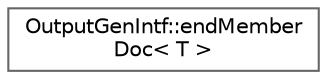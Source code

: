 digraph "Graphical Class Hierarchy"
{
 // INTERACTIVE_SVG=YES
 // LATEX_PDF_SIZE
  bgcolor="transparent";
  edge [fontname=Helvetica,fontsize=10,labelfontname=Helvetica,labelfontsize=10];
  node [fontname=Helvetica,fontsize=10,shape=box,height=0.2,width=0.4];
  rankdir="LR";
  Node0 [label="OutputGenIntf::endMember\lDoc\< T \>",height=0.2,width=0.4,color="grey40", fillcolor="white", style="filled",URL="$d9/da9/struct_output_gen_intf_1_1end_member_doc.html",tooltip=" "];
}
